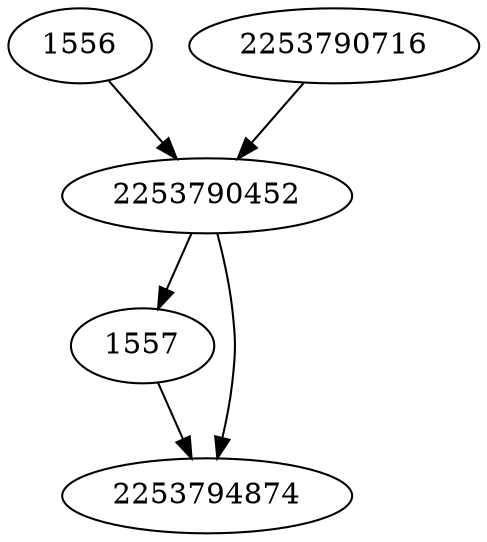 strict digraph  {
2253790452;
1556;
1557;
2253794874;
2253790716;
2253790452 -> 1557;
2253790452 -> 2253794874;
1556 -> 2253790452;
1557 -> 2253794874;
2253790716 -> 2253790452;
}
